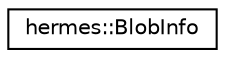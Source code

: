 digraph "Graphical Class Hierarchy"
{
 // LATEX_PDF_SIZE
  edge [fontname="Helvetica",fontsize="10",labelfontname="Helvetica",labelfontsize="10"];
  node [fontname="Helvetica",fontsize="10",shape=record];
  rankdir="LR";
  Node0 [label="hermes::BlobInfo",height=0.2,width=0.4,color="black", fillcolor="white", style="filled",URL="$structhermes_1_1_blob_info.html",tooltip=" "];
}
